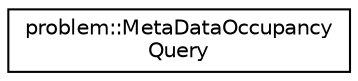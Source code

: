 digraph "Graphical Class Hierarchy"
{
 // LATEX_PDF_SIZE
  edge [fontname="Helvetica",fontsize="10",labelfontname="Helvetica",labelfontsize="10"];
  node [fontname="Helvetica",fontsize="10",shape=record];
  rankdir="LR";
  Node0 [label="problem::MetaDataOccupancy\lQuery",height=0.2,width=0.4,color="black", fillcolor="white", style="filled",URL="$structproblem_1_1MetaDataOccupancyQuery.html",tooltip=" "];
}
